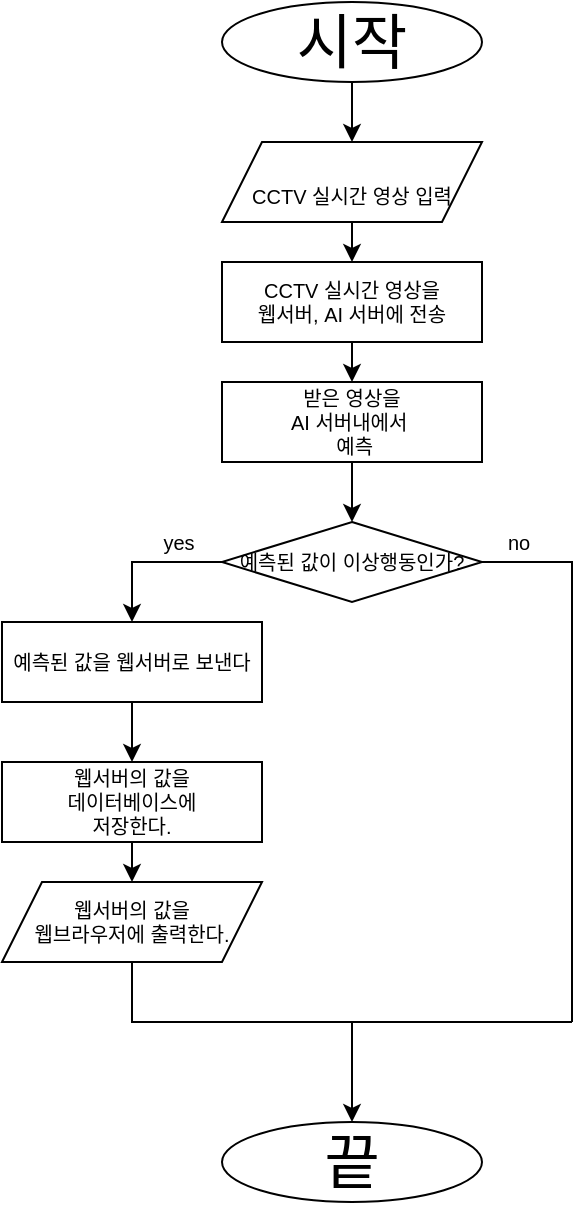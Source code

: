 <mxfile version="20.2.7" type="google"><diagram id="C5RBs43oDa-KdzZeNtuy" name="Page-1"><mxGraphModel dx="666" dy="405" grid="1" gridSize="10" guides="1" tooltips="1" connect="1" arrows="1" fold="1" page="1" pageScale="1" pageWidth="827" pageHeight="1169" math="0" shadow="0"><root><mxCell id="WIyWlLk6GJQsqaUBKTNV-0"/><mxCell id="WIyWlLk6GJQsqaUBKTNV-1" parent="WIyWlLk6GJQsqaUBKTNV-0"/><mxCell id="BwqdgPr2iSOUzhqqWRR7-0" value="&lt;font style=&quot;font-size: 30px;&quot;&gt;시작&lt;/font&gt;" style="ellipse;whiteSpace=wrap;html=1;" parent="WIyWlLk6GJQsqaUBKTNV-1" vertex="1"><mxGeometry x="260" y="10" width="130" height="40" as="geometry"/></mxCell><mxCell id="BwqdgPr2iSOUzhqqWRR7-1" value="&lt;span style=&quot;font-size: 10px;&quot;&gt;CCTV 실시간 영상 입력&lt;/span&gt;" style="shape=parallelogram;perimeter=parallelogramPerimeter;whiteSpace=wrap;html=1;fixedSize=1;fontSize=30;" parent="WIyWlLk6GJQsqaUBKTNV-1" vertex="1"><mxGeometry x="260" y="80" width="130" height="40" as="geometry"/></mxCell><mxCell id="BwqdgPr2iSOUzhqqWRR7-2" value="CCTV 실시간 영상을&lt;br&gt;웹서버, AI 서버에 전송" style="rounded=0;whiteSpace=wrap;html=1;fontSize=10;" parent="WIyWlLk6GJQsqaUBKTNV-1" vertex="1"><mxGeometry x="260" y="140" width="130" height="40" as="geometry"/></mxCell><mxCell id="BwqdgPr2iSOUzhqqWRR7-3" value="받은 영상을&lt;br&gt;AI 서버내에서&amp;nbsp;&lt;br&gt;&amp;nbsp;예측" style="rounded=0;whiteSpace=wrap;html=1;fontSize=10;" parent="WIyWlLk6GJQsqaUBKTNV-1" vertex="1"><mxGeometry x="260" y="200" width="130" height="40" as="geometry"/></mxCell><mxCell id="BwqdgPr2iSOUzhqqWRR7-6" value="예측된 값이 이상행동인가?" style="rhombus;whiteSpace=wrap;html=1;fontSize=10;" parent="WIyWlLk6GJQsqaUBKTNV-1" vertex="1"><mxGeometry x="260" y="270" width="130" height="40" as="geometry"/></mxCell><mxCell id="BwqdgPr2iSOUzhqqWRR7-12" value="yes" style="endArrow=classic;html=1;rounded=0;fontSize=10;exitX=0;exitY=0.5;exitDx=0;exitDy=0;entryX=0.5;entryY=0;entryDx=0;entryDy=0;" parent="WIyWlLk6GJQsqaUBKTNV-1" source="BwqdgPr2iSOUzhqqWRR7-6" edge="1" target="MNbIjCU30lo84syDFvx5-1"><mxGeometry x="-0.4" y="-10" relative="1" as="geometry"><mxPoint x="465" y="250" as="sourcePoint"/><mxPoint x="215" y="370" as="targetPoint"/><Array as="points"><mxPoint x="215" y="290"/></Array><mxPoint as="offset"/></mxGeometry></mxCell><mxCell id="BwqdgPr2iSOUzhqqWRR7-13" value="no" style="edgeLabel;resizable=0;html=1;align=center;verticalAlign=middle;fontSize=10;" parent="BwqdgPr2iSOUzhqqWRR7-12" connectable="0" vertex="1"><mxGeometry relative="1" as="geometry"><mxPoint x="185" y="-10" as="offset"/></mxGeometry></mxCell><mxCell id="BwqdgPr2iSOUzhqqWRR7-20" value="" style="endArrow=none;html=1;rounded=0;fontSize=10;exitX=0.5;exitY=1;exitDx=0;exitDy=0;" parent="WIyWlLk6GJQsqaUBKTNV-1" source="MNbIjCU30lo84syDFvx5-4" edge="1"><mxGeometry width="50" height="50" relative="1" as="geometry"><mxPoint x="215" y="510" as="sourcePoint"/><mxPoint x="435" y="520" as="targetPoint"/><Array as="points"><mxPoint x="215" y="520"/></Array></mxGeometry></mxCell><mxCell id="BwqdgPr2iSOUzhqqWRR7-21" value="" style="endArrow=none;html=1;rounded=0;fontSize=10;exitX=1;exitY=0.5;exitDx=0;exitDy=0;" parent="WIyWlLk6GJQsqaUBKTNV-1" source="BwqdgPr2iSOUzhqqWRR7-6" edge="1"><mxGeometry width="50" height="50" relative="1" as="geometry"><mxPoint x="495" y="580" as="sourcePoint"/><mxPoint x="435" y="520" as="targetPoint"/><Array as="points"><mxPoint x="435" y="290"/></Array></mxGeometry></mxCell><mxCell id="BwqdgPr2iSOUzhqqWRR7-22" value="" style="endArrow=classic;html=1;rounded=0;fontSize=10;exitX=0.5;exitY=1;exitDx=0;exitDy=0;entryX=0.5;entryY=0;entryDx=0;entryDy=0;" parent="WIyWlLk6GJQsqaUBKTNV-1" source="BwqdgPr2iSOUzhqqWRR7-2" target="BwqdgPr2iSOUzhqqWRR7-3" edge="1"><mxGeometry width="50" height="50" relative="1" as="geometry"><mxPoint x="495" y="180" as="sourcePoint"/><mxPoint x="545" y="130" as="targetPoint"/></mxGeometry></mxCell><mxCell id="BwqdgPr2iSOUzhqqWRR7-23" value="" style="endArrow=classic;html=1;rounded=0;fontSize=10;exitX=0.5;exitY=1;exitDx=0;exitDy=0;entryX=0.5;entryY=0;entryDx=0;entryDy=0;" parent="WIyWlLk6GJQsqaUBKTNV-1" source="BwqdgPr2iSOUzhqqWRR7-3" target="BwqdgPr2iSOUzhqqWRR7-6" edge="1"><mxGeometry width="50" height="50" relative="1" as="geometry"><mxPoint x="495" y="280" as="sourcePoint"/><mxPoint x="545" y="230" as="targetPoint"/></mxGeometry></mxCell><mxCell id="BwqdgPr2iSOUzhqqWRR7-24" value="" style="endArrow=classic;html=1;rounded=0;fontSize=10;" parent="WIyWlLk6GJQsqaUBKTNV-1" edge="1"><mxGeometry width="50" height="50" relative="1" as="geometry"><mxPoint x="325" y="520" as="sourcePoint"/><mxPoint x="325" y="570" as="targetPoint"/></mxGeometry></mxCell><mxCell id="BwqdgPr2iSOUzhqqWRR7-25" value="&lt;font style=&quot;font-size: 30px;&quot;&gt;끝&lt;/font&gt;" style="ellipse;whiteSpace=wrap;html=1;fontSize=12;fontStyle=0" parent="WIyWlLk6GJQsqaUBKTNV-1" vertex="1"><mxGeometry x="260" y="570" width="130" height="40" as="geometry"/></mxCell><mxCell id="BwqdgPr2iSOUzhqqWRR7-26" value="" style="endArrow=classic;html=1;rounded=0;fontSize=10;exitX=0.5;exitY=1;exitDx=0;exitDy=0;entryX=0.5;entryY=0;entryDx=0;entryDy=0;" parent="WIyWlLk6GJQsqaUBKTNV-1" source="BwqdgPr2iSOUzhqqWRR7-0" target="BwqdgPr2iSOUzhqqWRR7-1" edge="1"><mxGeometry width="50" height="50" relative="1" as="geometry"><mxPoint x="495" y="180" as="sourcePoint"/><mxPoint x="545" y="130" as="targetPoint"/></mxGeometry></mxCell><mxCell id="BwqdgPr2iSOUzhqqWRR7-29" value="" style="endArrow=classic;html=1;rounded=0;fontSize=10;exitX=0.5;exitY=1;exitDx=0;exitDy=0;entryX=0.5;entryY=0;entryDx=0;entryDy=0;" parent="WIyWlLk6GJQsqaUBKTNV-1" source="BwqdgPr2iSOUzhqqWRR7-1" target="BwqdgPr2iSOUzhqqWRR7-2" edge="1"><mxGeometry width="50" height="50" relative="1" as="geometry"><mxPoint x="495" y="160" as="sourcePoint"/><mxPoint x="545" y="110" as="targetPoint"/></mxGeometry></mxCell><mxCell id="MNbIjCU30lo84syDFvx5-6" style="edgeStyle=orthogonalEdgeStyle;rounded=0;orthogonalLoop=1;jettySize=auto;html=1;exitX=0.5;exitY=1;exitDx=0;exitDy=0;fontSize=10;" edge="1" parent="WIyWlLk6GJQsqaUBKTNV-1" source="MNbIjCU30lo84syDFvx5-1" target="MNbIjCU30lo84syDFvx5-3"><mxGeometry relative="1" as="geometry"/></mxCell><mxCell id="MNbIjCU30lo84syDFvx5-1" value="&lt;font style=&quot;font-size: 10px;&quot;&gt;예측된 값을 웹서버로 보낸다&lt;/font&gt;" style="rounded=0;whiteSpace=wrap;html=1;" vertex="1" parent="WIyWlLk6GJQsqaUBKTNV-1"><mxGeometry x="150" y="320" width="130" height="40" as="geometry"/></mxCell><mxCell id="MNbIjCU30lo84syDFvx5-3" value="웹서버의 값을 &lt;br&gt;데이터베이스에 &lt;br&gt;저장한다." style="rounded=0;whiteSpace=wrap;html=1;fontSize=10;" vertex="1" parent="WIyWlLk6GJQsqaUBKTNV-1"><mxGeometry x="150" y="390" width="130" height="40" as="geometry"/></mxCell><mxCell id="MNbIjCU30lo84syDFvx5-4" value="웹서버의 값을 &lt;br&gt;웹브라우저에 출력한다." style="shape=parallelogram;perimeter=parallelogramPerimeter;whiteSpace=wrap;html=1;fixedSize=1;fontSize=10;" vertex="1" parent="WIyWlLk6GJQsqaUBKTNV-1"><mxGeometry x="150" y="450" width="130" height="40" as="geometry"/></mxCell><mxCell id="MNbIjCU30lo84syDFvx5-7" value="" style="endArrow=classic;html=1;rounded=0;fontSize=10;exitX=0.5;exitY=1;exitDx=0;exitDy=0;entryX=0.5;entryY=0;entryDx=0;entryDy=0;" edge="1" parent="WIyWlLk6GJQsqaUBKTNV-1" source="MNbIjCU30lo84syDFvx5-3" target="MNbIjCU30lo84syDFvx5-4"><mxGeometry width="50" height="50" relative="1" as="geometry"><mxPoint x="415" y="400" as="sourcePoint"/><mxPoint x="465" y="350" as="targetPoint"/></mxGeometry></mxCell></root></mxGraphModel></diagram></mxfile>